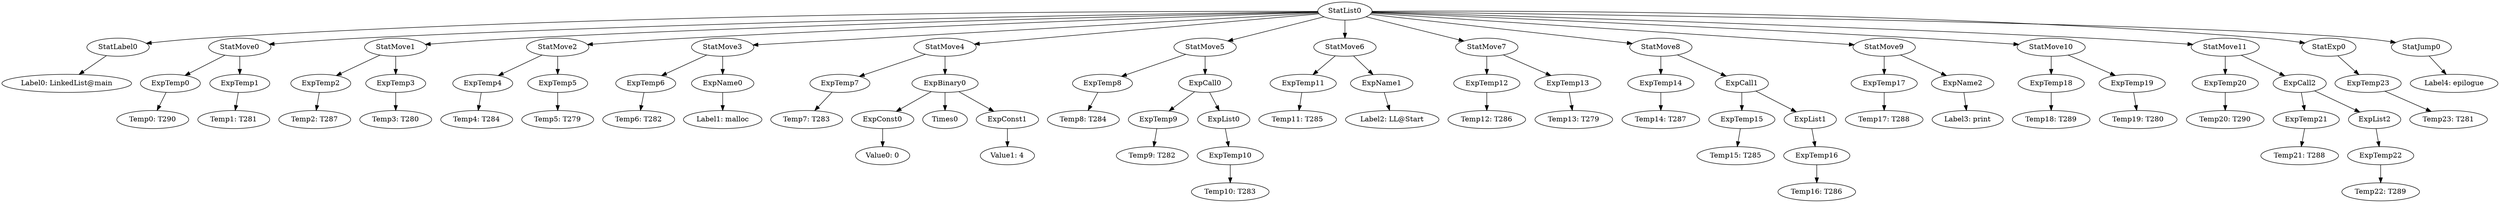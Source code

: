 digraph {
	ordering = out;
	ExpList2 -> ExpTemp22;
	StatMove1 -> ExpTemp2;
	StatMove1 -> ExpTemp3;
	ExpTemp9 -> "Temp9: T282";
	ExpTemp23 -> "Temp23: T281";
	ExpBinary0 -> ExpConst0;
	ExpBinary0 -> Times0;
	ExpBinary0 -> ExpConst1;
	ExpTemp12 -> "Temp12: T286";
	ExpConst0 -> "Value0: 0";
	ExpTemp8 -> "Temp8: T284";
	ExpTemp18 -> "Temp18: T289";
	StatMove5 -> ExpTemp8;
	StatMove5 -> ExpCall0;
	ExpConst1 -> "Value1: 4";
	StatMove4 -> ExpTemp7;
	StatMove4 -> ExpBinary0;
	StatMove7 -> ExpTemp12;
	StatMove7 -> ExpTemp13;
	ExpList1 -> ExpTemp16;
	ExpTemp4 -> "Temp4: T284";
	ExpName0 -> "Label1: malloc";
	ExpTemp22 -> "Temp22: T289";
	StatMove3 -> ExpTemp6;
	StatMove3 -> ExpName0;
	StatExp0 -> ExpTemp23;
	ExpTemp11 -> "Temp11: T285";
	ExpTemp5 -> "Temp5: T279";
	ExpTemp1 -> "Temp1: T281";
	ExpTemp14 -> "Temp14: T287";
	ExpName2 -> "Label3: print";
	ExpTemp7 -> "Temp7: T283";
	ExpTemp0 -> "Temp0: T290";
	ExpTemp20 -> "Temp20: T290";
	StatList0 -> StatLabel0;
	StatList0 -> StatMove0;
	StatList0 -> StatMove1;
	StatList0 -> StatMove2;
	StatList0 -> StatMove3;
	StatList0 -> StatMove4;
	StatList0 -> StatMove5;
	StatList0 -> StatMove6;
	StatList0 -> StatMove7;
	StatList0 -> StatMove8;
	StatList0 -> StatMove9;
	StatList0 -> StatMove10;
	StatList0 -> StatMove11;
	StatList0 -> StatExp0;
	StatList0 -> StatJump0;
	StatLabel0 -> "Label0: LinkedList@main";
	ExpTemp3 -> "Temp3: T280";
	ExpTemp2 -> "Temp2: T287";
	ExpTemp10 -> "Temp10: T283";
	ExpCall0 -> ExpTemp9;
	ExpCall0 -> ExpList0;
	ExpTemp21 -> "Temp21: T288";
	ExpTemp17 -> "Temp17: T288";
	ExpList0 -> ExpTemp10;
	ExpTemp6 -> "Temp6: T282";
	StatMove6 -> ExpTemp11;
	StatMove6 -> ExpName1;
	ExpTemp15 -> "Temp15: T285";
	ExpName1 -> "Label2: LL@Start";
	ExpTemp13 -> "Temp13: T279";
	ExpTemp16 -> "Temp16: T286";
	ExpCall2 -> ExpTemp21;
	ExpCall2 -> ExpList2;
	StatMove10 -> ExpTemp18;
	StatMove10 -> ExpTemp19;
	StatMove0 -> ExpTemp0;
	StatMove0 -> ExpTemp1;
	StatMove8 -> ExpTemp14;
	StatMove8 -> ExpCall1;
	StatJump0 -> "Label4: epilogue";
	ExpCall1 -> ExpTemp15;
	ExpCall1 -> ExpList1;
	StatMove9 -> ExpTemp17;
	StatMove9 -> ExpName2;
	StatMove2 -> ExpTemp4;
	StatMove2 -> ExpTemp5;
	ExpTemp19 -> "Temp19: T280";
	StatMove11 -> ExpTemp20;
	StatMove11 -> ExpCall2;
}

